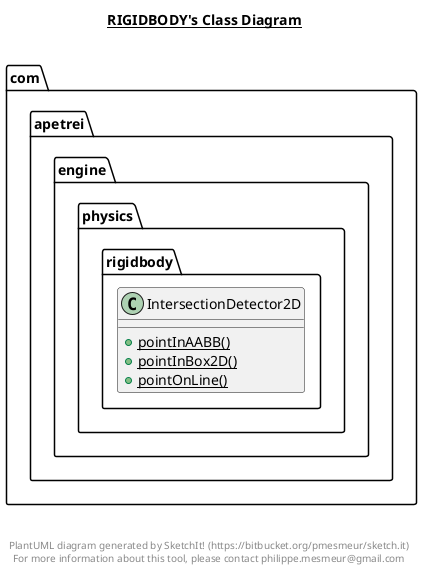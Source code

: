 @startuml

title __RIGIDBODY's Class Diagram__\n

  namespace com.apetrei.engine {
    namespace physics.rigidbody {
      class com.apetrei.engine.physics.rigidbody.IntersectionDetector2D {
          {static} + pointInAABB()
          {static} + pointInBox2D()
          {static} + pointOnLine()
      }
    }
  }
  



right footer


PlantUML diagram generated by SketchIt! (https://bitbucket.org/pmesmeur/sketch.it)
For more information about this tool, please contact philippe.mesmeur@gmail.com
endfooter

@enduml
